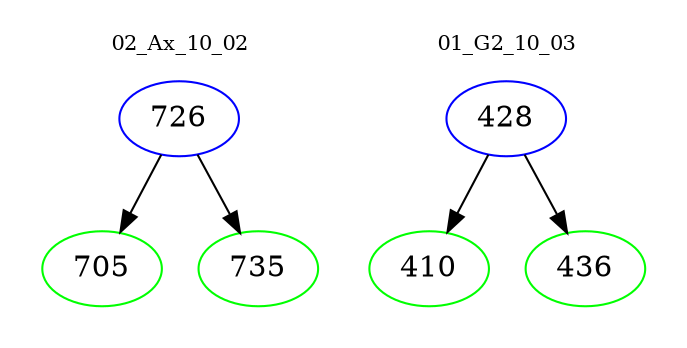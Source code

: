 digraph{
subgraph cluster_0 {
color = white
label = "02_Ax_10_02";
fontsize=10;
T0_726 [label="726", color="blue"]
T0_726 -> T0_705 [color="black"]
T0_705 [label="705", color="green"]
T0_726 -> T0_735 [color="black"]
T0_735 [label="735", color="green"]
}
subgraph cluster_1 {
color = white
label = "01_G2_10_03";
fontsize=10;
T1_428 [label="428", color="blue"]
T1_428 -> T1_410 [color="black"]
T1_410 [label="410", color="green"]
T1_428 -> T1_436 [color="black"]
T1_436 [label="436", color="green"]
}
}
